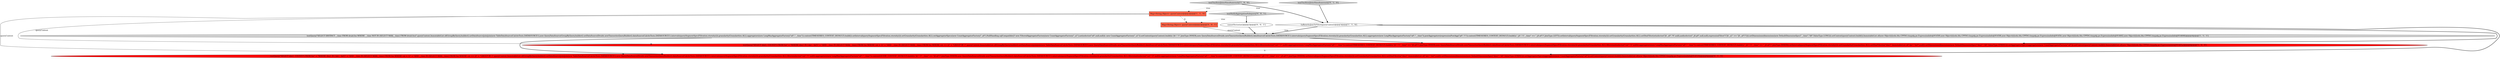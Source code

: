 digraph {
9 [style = filled, label = "Map<String,Object> queryContext@@@2@@@['0', '0', '1']", fillcolor = tomato, shape = box image = "AAA0AAABBB3BBB"];
5 [style = filled, label = "testQuery(\"SELECT dim1, COUNT(*) FROM foo\" + \"WHERE dim1 IN ('abc', 'def')\" + \"AND __time IN (SELECT MAX(__time) FROM foo WHERE cnt = 1)\" + \"AND __time IN (SELECT MAX(__time) FROM foo WHERE cnt <> 2)\" + \"GROUP BY 1\",queryContext,ImmutableList.of(GroupByQuery.builder().setDataSource(join(join(new TableDataSource(CalciteTests.DATASOURCE1),new QueryDataSource(Druids.newTimeseriesQueryBuilder().dataSource(CalciteTests.DATASOURCE1).intervals(querySegmentSpec(Filtration.eternity())).granularity(Granularities.ALL).filters(selector(\"cnt\",\"1\",null)).aggregators(new LongMaxAggregatorFactory(\"a0\",\"__time\")).context(QUERY_CONTEXT_DEFAULT).build()),\"j0.\",\"(\"__time\" == \"j0.a0\")\",JoinType.INNER),new QueryDataSource(Druids.newTimeseriesQueryBuilder().dataSource(CalciteTests.DATASOURCE1).intervals(querySegmentSpec(Filtration.eternity())).granularity(Granularities.ALL).filters(not(selector(\"cnt\",\"2\",null))).aggregators(new LongMaxAggregatorFactory(\"a0\",\"__time\")).context(QUERY_CONTEXT_DEFAULT).build()),\"_j0.\",\"(\"__time\" == \"_j0.a0\")\",JoinType.INNER)).setInterval(querySegmentSpec(Filtration.eternity())).setGranularity(Granularities.ALL).setDimFilter(in(\"dim1\",ImmutableList.of(\"abc\",\"def\"),null)).setDimensions(dimensions(new DefaultDimensionSpec(\"dim1\",\"d0\",ValueType.STRING))).setAggregatorSpecs(aggregators(new CountAggregatorFactory(\"a0\"))).setContext(queryContext).build()),ImmutableList.of(new Object((((edu.fdu.CPPDG.tinypdg.pe.ExpressionInfo@914519))@@@6@@@['0', '1', '0']", fillcolor = red, shape = ellipse image = "AAA1AAABBB2BBB"];
6 [style = filled, label = "testTwoSemiJoinsSimultaneously['0', '1', '0']", fillcolor = lightgray, shape = diamond image = "AAA0AAABBB2BBB"];
2 [style = filled, label = "testTwoSemiJoinsSimultaneously['1', '0', '0']", fillcolor = lightgray, shape = diamond image = "AAA0AAABBB1BBB"];
0 [style = filled, label = "Map<String,Object> queryContext@@@2@@@['1', '1', '0']", fillcolor = tomato, shape = box image = "AAA0AAABBB1BBB"];
8 [style = filled, label = "testNotInAggregationSubquery['0', '0', '1']", fillcolor = lightgray, shape = diamond image = "AAA0AAABBB3BBB"];
1 [style = filled, label = "testQuery(\"SELECT dim1, COUNT(*) FROM foo\" + \"WHERE dim1 IN ('abc', 'def')\" + \"AND __time IN (SELECT MAX(__time) FROM foo WHERE cnt = 1)\" + \"AND __time IN (SELECT MAX(__time) FROM foo WHERE cnt <> 2)\" + \"GROUP BY 1\",queryContext,ImmutableList.of(GroupByQuery.builder().setDataSource(join(join(new TableDataSource(CalciteTests.DATASOURCE1),new QueryDataSource(Druids.newTimeseriesQueryBuilder().dataSource(CalciteTests.DATASOURCE1).intervals(querySegmentSpec(Filtration.eternity())).granularity(Granularities.ALL).filters(selector(\"cnt\",\"1\",null)).aggregators(new LongMaxAggregatorFactory(\"a0\",\"__time\")).context(TIMESERIES_CONTEXT_DEFAULT).build()),\"j0.\",\"(\"__time\" == \"j0.a0\")\",JoinType.INNER),new QueryDataSource(Druids.newTimeseriesQueryBuilder().dataSource(CalciteTests.DATASOURCE1).intervals(querySegmentSpec(Filtration.eternity())).granularity(Granularities.ALL).filters(not(selector(\"cnt\",\"2\",null))).aggregators(new LongMaxAggregatorFactory(\"a0\",\"__time\")).context(TIMESERIES_CONTEXT_DEFAULT).build()),\"_j0.\",\"(\"__time\" == \"_j0.a0\")\",JoinType.INNER)).setInterval(querySegmentSpec(Filtration.eternity())).setGranularity(Granularities.ALL).setDimFilter(in(\"dim1\",ImmutableList.of(\"abc\",\"def\"),null)).setDimensions(dimensions(new DefaultDimensionSpec(\"dim1\",\"d0\",ValueType.STRING))).setAggregatorSpecs(aggregators(new CountAggregatorFactory(\"a0\"))).setContext(queryContext).build()),ImmutableList.of(new Object((((edu.fdu.CPPDG.tinypdg.pe.ExpressionInfo@91445a))@@@6@@@['1', '0', '0']", fillcolor = red, shape = ellipse image = "AAA1AAABBB1BBB"];
7 [style = filled, label = "cannotVectorize()@@@3@@@['0', '0', '1']", fillcolor = white, shape = ellipse image = "AAA0AAABBB3BBB"];
4 [style = filled, label = "!isRewriteJoinToFilter(queryContext)@@@3@@@['1', '1', '0']", fillcolor = white, shape = diamond image = "AAA0AAABBB1BBB"];
3 [style = filled, label = "testQuery(\"SELECT DISTINCT __time FROM druid.foo WHERE __time NOT IN (SELECT MAX(__time) FROM druid.foo)\",queryContext,ImmutableList.of(GroupByQuery.builder().setDataSource(join(join(new TableDataSource(CalciteTests.DATASOURCE1),new QueryDataSource(GroupByQuery.builder().setDataSource(Druids.newTimeseriesQueryBuilder().dataSource(CalciteTests.DATASOURCE1).intervals(querySegmentSpec(Filtration.eternity())).granularity(Granularities.ALL).aggregators(new LongMaxAggregatorFactory(\"a0\",\"__time\")).context(TIMESERIES_CONTEXT_DEFAULT).build()).setInterval(querySegmentSpec(Filtration.eternity())).setGranularity(Granularities.ALL).setAggregatorSpecs(new CountAggregatorFactory(\"_a0\"),NullHandling.sqlCompatible()? new FilteredAggregatorFactory(new CountAggregatorFactory(\"_a1\"),not(selector(\"a0\",null,null))): new CountAggregatorFactory(\"_a1\")).setContext(queryContext).build()),\"j0.\",\"1\",JoinType.INNER),new QueryDataSource(Druids.newTimeseriesQueryBuilder().dataSource(CalciteTests.DATASOURCE1).intervals(querySegmentSpec(Filtration.eternity())).granularity(Granularities.ALL).aggregators(new LongMaxAggregatorFactory(\"a0\",\"__time\")).postAggregators(expressionPostAgg(\"p0\",\"1\")).context(TIMESERIES_CONTEXT_DEFAULT).build()),\"_j0.\",\"(\"__time\" == \"_j0.a0\")\",JoinType.LEFT)).setInterval(querySegmentSpec(Filtration.eternity())).setGranularity(Granularities.ALL).setDimFilter(or(selector(\"j0._a0\",\"0\",null),and(selector(\"_j0.p0\",null,null),expressionFilter(\"(\"j0._a1\" >= \"j0._a0\")\")))).setDimensions(dimensions(new DefaultDimensionSpec(\"__time\",\"d0\",ValueType.LONG))).setContext(queryContext).build()),ImmutableList.of(new Object((((edu.fdu.CPPDG.tinypdg.pe.ExpressionInfo@9145f0,new Object((((edu.fdu.CPPDG.tinypdg.pe.ExpressionInfo@9145f6,new Object((((edu.fdu.CPPDG.tinypdg.pe.ExpressionInfo@9145fc,new Object((((edu.fdu.CPPDG.tinypdg.pe.ExpressionInfo@914602,new Object((((edu.fdu.CPPDG.tinypdg.pe.ExpressionInfo@914608))@@@4@@@['1', '1', '1']", fillcolor = lightgray, shape = ellipse image = "AAA0AAABBB1BBB"];
0->5 [style = solid, label="queryContext"];
4->3 [style = bold, label=""];
9->3 [style = solid, label="queryContext"];
4->1 [style = bold, label=""];
3->5 [style = bold, label=""];
6->4 [style = bold, label=""];
4->3 [style = dotted, label="true"];
2->0 [style = dotted, label="true"];
6->0 [style = dotted, label="true"];
8->9 [style = dotted, label="true"];
1->5 [style = dashed, label="0"];
3->1 [style = bold, label=""];
0->9 [style = dashed, label="0"];
0->1 [style = solid, label="queryContext"];
2->4 [style = bold, label=""];
4->5 [style = bold, label=""];
7->3 [style = bold, label=""];
8->7 [style = bold, label=""];
}
